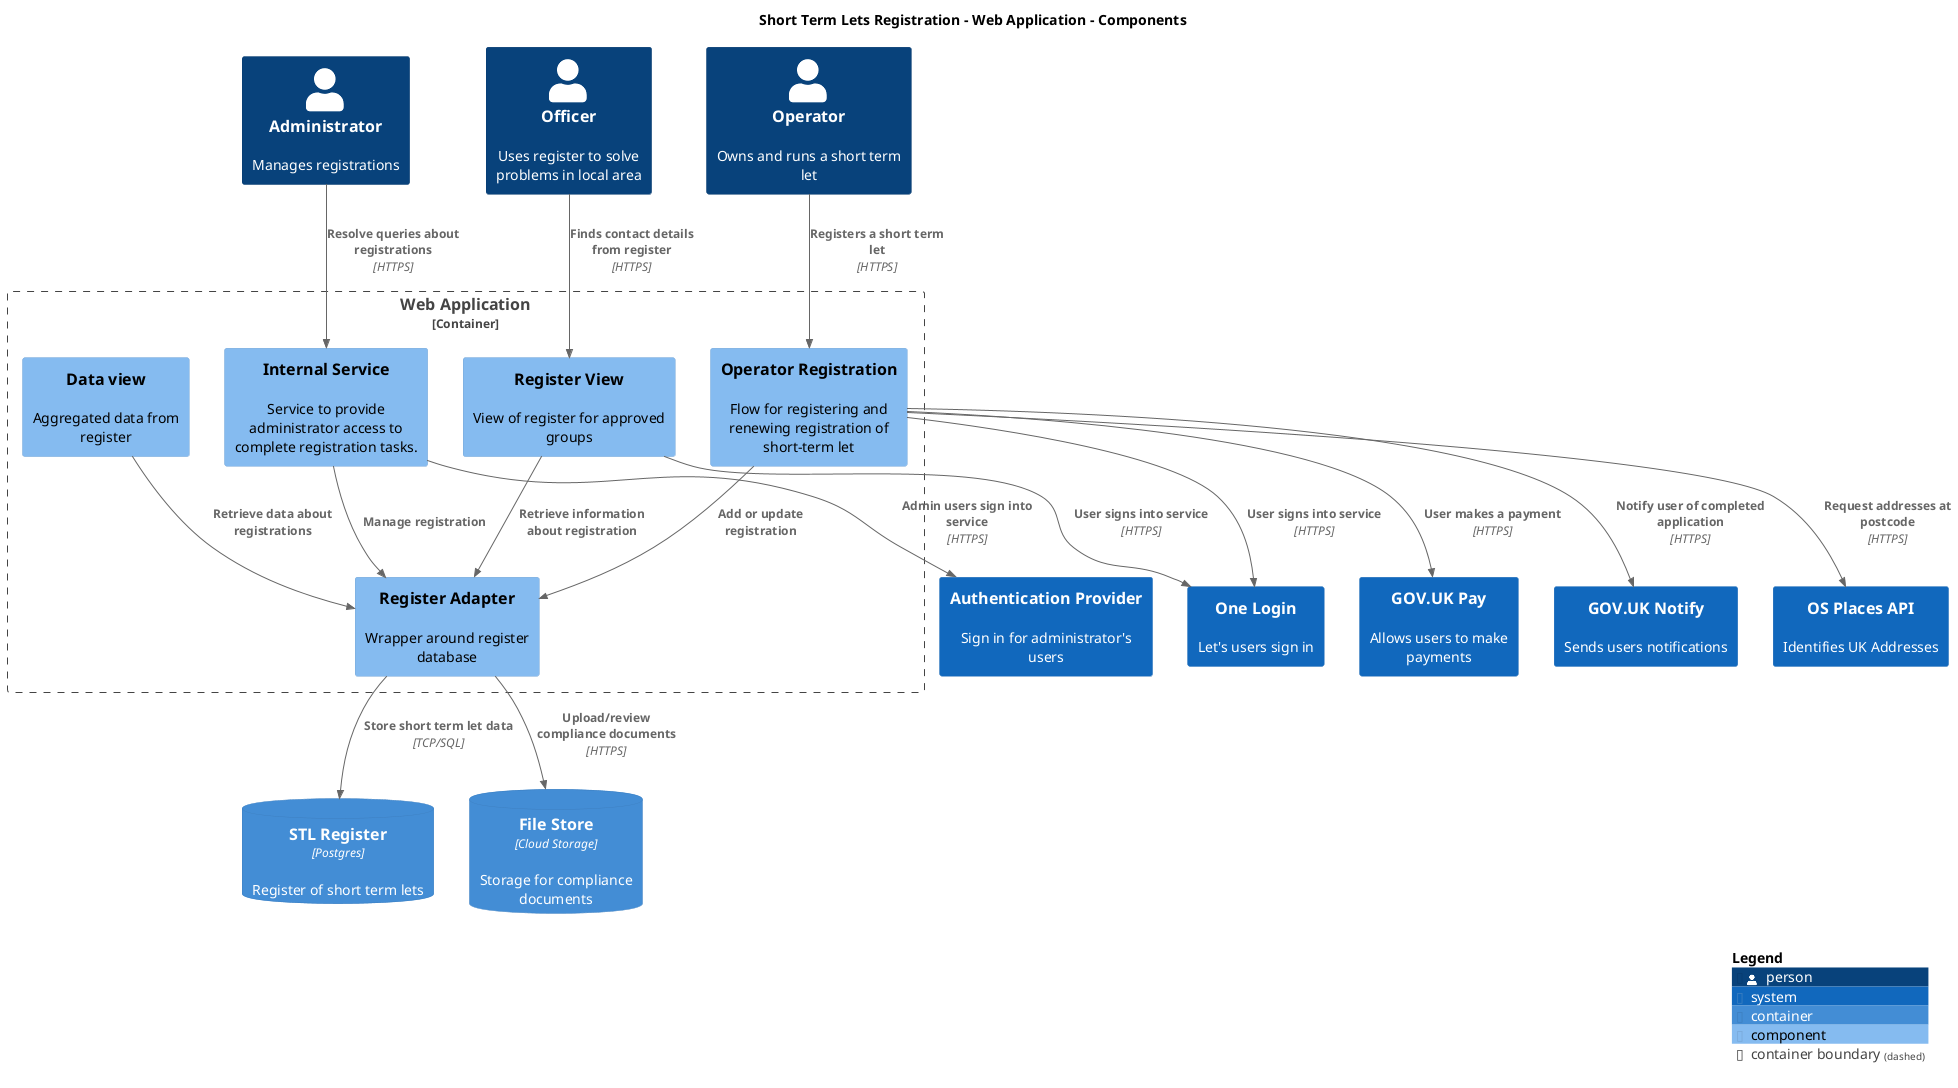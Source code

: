 @startuml
set separator none
title Short Term Lets Registration - Web Application - Components

top to bottom direction

!include <C4/C4>
!include <C4/C4_Context>
!include <C4/C4_Container>
!include <C4/C4_Component>

Person(Administrator, "Administrator", $descr="Manages registrations", $tags="", $link="")
Person(Operator, "Operator", $descr="Owns and runs a short term let", $tags="", $link="")
Person(Officer, "Officer", $descr="Uses register to solve problems in local area", $tags="", $link="")
System(GOVUKPay, "GOV.UK Pay", $descr="Allows users to make payments", $tags="", $link="")
System(OneLogin, "One Login", $descr="Let's users sign in", $tags="", $link="")
System(GOVUKNotify, "GOV.UK Notify", $descr="Sends users notifications", $tags="", $link="")
System(AuthenticationProvider, "Authentication Provider", $descr="Sign in for administrator's users", $tags="", $link="")
System(OSPlacesAPI, "OS Places API", $descr="Identifies UK Addresses", $tags="", $link="")
ContainerDb(ShortTermLetsRegistration.STLRegister, "STL Register", $techn="Postgres", $descr="Register of short term lets", $tags="", $link="")
ContainerDb(ShortTermLetsRegistration.FileStore, "File Store", $techn="Cloud Storage", $descr="Storage for compliance documents", $tags="", $link="")

Container_Boundary("ShortTermLetsRegistration.WebApplication_boundary", "Web Application", $tags="") {
  Component(ShortTermLetsRegistration.WebApplication.OperatorRegistration, "Operator Registration", $techn="", $descr="Flow for registering and renewing registration of short-term let", $tags="", $link="")
  Component(ShortTermLetsRegistration.WebApplication.RegisterView, "Register View", $techn="", $descr="View of register for approved groups", $tags="", $link="")
  Component(ShortTermLetsRegistration.WebApplication.InternalService, "Internal Service", $techn="", $descr="Service to provide administrator access to complete registration tasks.", $tags="", $link="")
  Component(ShortTermLetsRegistration.WebApplication.Dataview, "Data view", $techn="", $descr="Aggregated data from register", $tags="", $link="")
  Component(ShortTermLetsRegistration.WebApplication.RegisterAdapter, "Register Adapter", $techn="", $descr="Wrapper around register database", $tags="", $link="")
}

Rel(Operator, ShortTermLetsRegistration.WebApplication.OperatorRegistration, "Registers a short term let", $techn="HTTPS", $tags="", $link="")
Rel(Administrator, ShortTermLetsRegistration.WebApplication.InternalService, "Resolve queries about registrations", $techn="HTTPS", $tags="", $link="")
Rel(Officer, ShortTermLetsRegistration.WebApplication.RegisterView, "Finds contact details from register", $techn="HTTPS", $tags="", $link="")
Rel(ShortTermLetsRegistration.WebApplication.RegisterAdapter, ShortTermLetsRegistration.STLRegister, "Store short term let data", $techn="TCP/SQL", $tags="", $link="")
Rel(ShortTermLetsRegistration.WebApplication.OperatorRegistration, GOVUKPay, "User makes a payment", $techn="HTTPS", $tags="", $link="")
Rel(ShortTermLetsRegistration.WebApplication.OperatorRegistration, OneLogin, "User signs into service", $techn="HTTPS", $tags="", $link="")
Rel(ShortTermLetsRegistration.WebApplication.RegisterView, OneLogin, "User signs into service", $techn="HTTPS", $tags="", $link="")
Rel(ShortTermLetsRegistration.WebApplication.InternalService, AuthenticationProvider, "Admin users sign into service", $techn="HTTPS", $tags="", $link="")
Rel(ShortTermLetsRegistration.WebApplication.OperatorRegistration, GOVUKNotify, "Notify user of completed application", $techn="HTTPS", $tags="", $link="")
Rel(ShortTermLetsRegistration.WebApplication.RegisterAdapter, ShortTermLetsRegistration.FileStore, "Upload/review compliance documents", $techn="HTTPS", $tags="", $link="")
Rel(ShortTermLetsRegistration.WebApplication.OperatorRegistration, OSPlacesAPI, "Request addresses at postcode", $techn="HTTPS", $tags="", $link="")
Rel(ShortTermLetsRegistration.WebApplication.OperatorRegistration, ShortTermLetsRegistration.WebApplication.RegisterAdapter, "Add or update registration", $techn="", $tags="", $link="")
Rel(ShortTermLetsRegistration.WebApplication.RegisterView, ShortTermLetsRegistration.WebApplication.RegisterAdapter, "Retrieve information about registration", $techn="", $tags="", $link="")
Rel(ShortTermLetsRegistration.WebApplication.InternalService, ShortTermLetsRegistration.WebApplication.RegisterAdapter, "Manage registration", $techn="", $tags="", $link="")
Rel(ShortTermLetsRegistration.WebApplication.Dataview, ShortTermLetsRegistration.WebApplication.RegisterAdapter, "Retrieve data about registrations", $techn="", $tags="", $link="")

SHOW_LEGEND(true)
@enduml